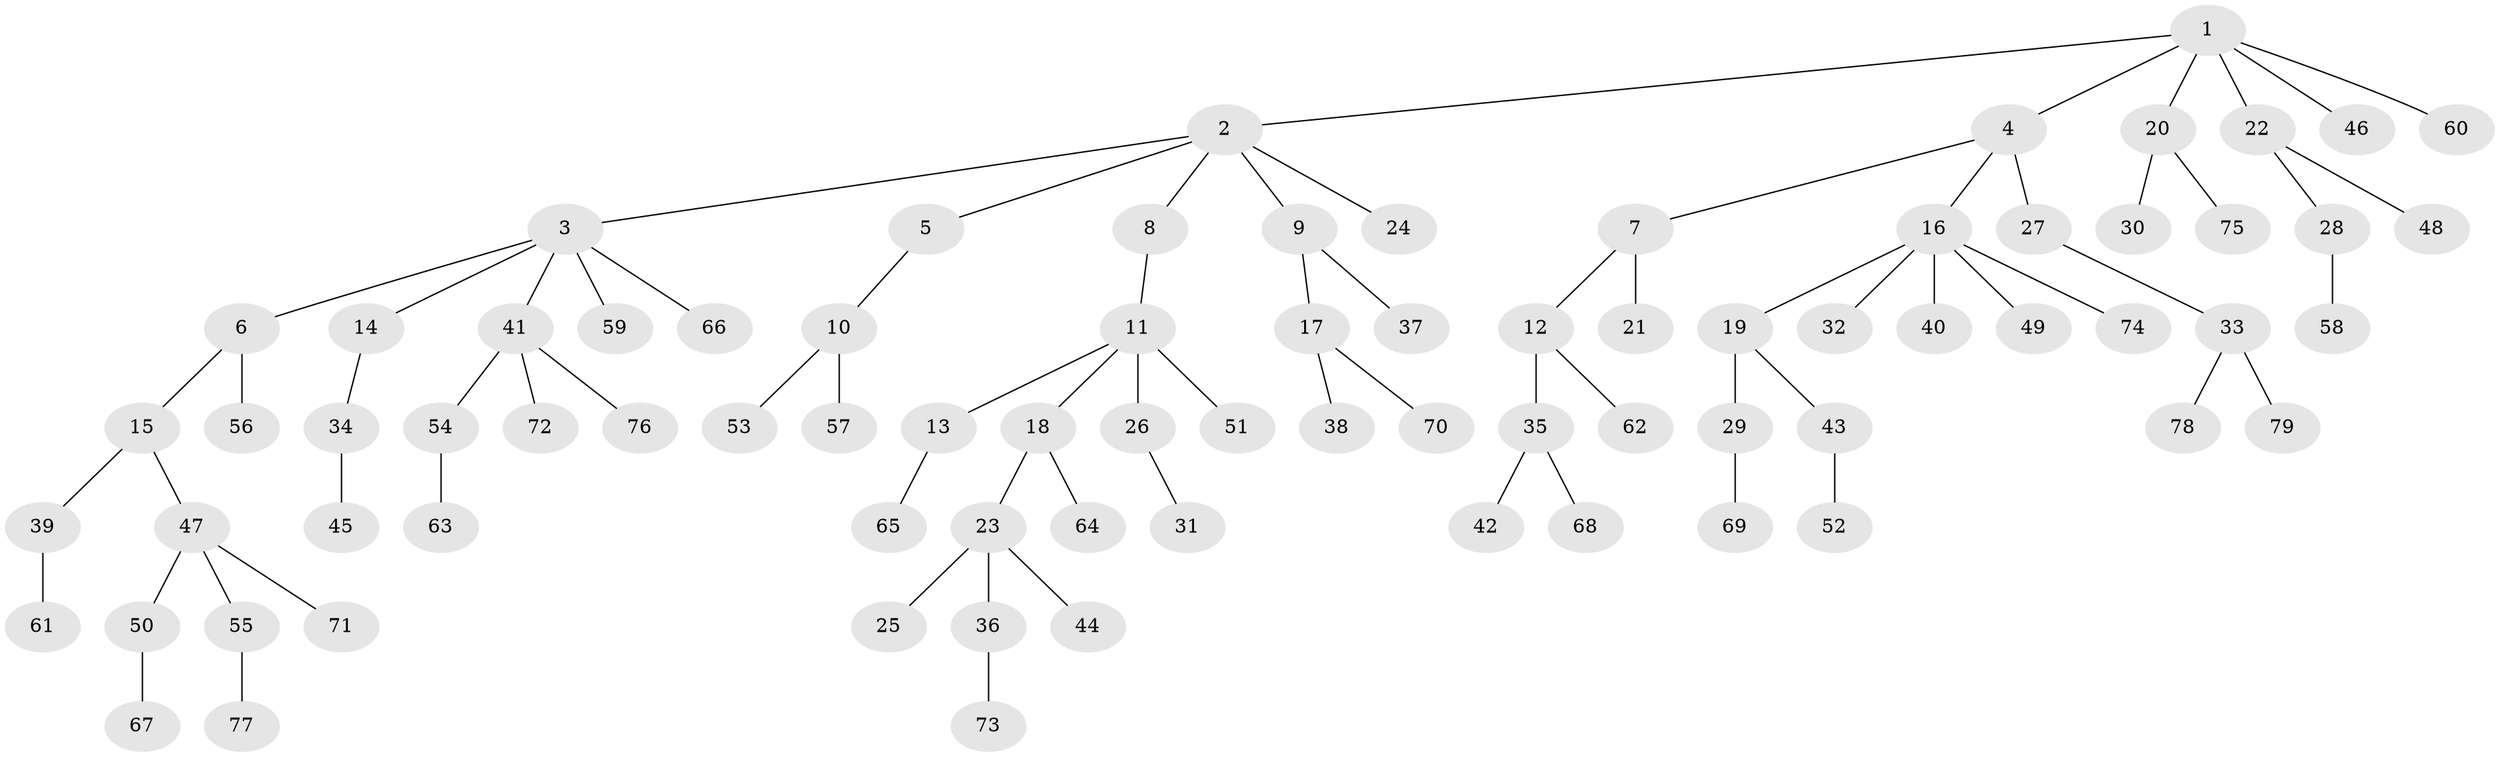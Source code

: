 // Generated by graph-tools (version 1.1) at 2025/36/03/09/25 02:36:57]
// undirected, 79 vertices, 78 edges
graph export_dot {
graph [start="1"]
  node [color=gray90,style=filled];
  1;
  2;
  3;
  4;
  5;
  6;
  7;
  8;
  9;
  10;
  11;
  12;
  13;
  14;
  15;
  16;
  17;
  18;
  19;
  20;
  21;
  22;
  23;
  24;
  25;
  26;
  27;
  28;
  29;
  30;
  31;
  32;
  33;
  34;
  35;
  36;
  37;
  38;
  39;
  40;
  41;
  42;
  43;
  44;
  45;
  46;
  47;
  48;
  49;
  50;
  51;
  52;
  53;
  54;
  55;
  56;
  57;
  58;
  59;
  60;
  61;
  62;
  63;
  64;
  65;
  66;
  67;
  68;
  69;
  70;
  71;
  72;
  73;
  74;
  75;
  76;
  77;
  78;
  79;
  1 -- 2;
  1 -- 4;
  1 -- 20;
  1 -- 22;
  1 -- 46;
  1 -- 60;
  2 -- 3;
  2 -- 5;
  2 -- 8;
  2 -- 9;
  2 -- 24;
  3 -- 6;
  3 -- 14;
  3 -- 41;
  3 -- 59;
  3 -- 66;
  4 -- 7;
  4 -- 16;
  4 -- 27;
  5 -- 10;
  6 -- 15;
  6 -- 56;
  7 -- 12;
  7 -- 21;
  8 -- 11;
  9 -- 17;
  9 -- 37;
  10 -- 53;
  10 -- 57;
  11 -- 13;
  11 -- 18;
  11 -- 26;
  11 -- 51;
  12 -- 35;
  12 -- 62;
  13 -- 65;
  14 -- 34;
  15 -- 39;
  15 -- 47;
  16 -- 19;
  16 -- 32;
  16 -- 40;
  16 -- 49;
  16 -- 74;
  17 -- 38;
  17 -- 70;
  18 -- 23;
  18 -- 64;
  19 -- 29;
  19 -- 43;
  20 -- 30;
  20 -- 75;
  22 -- 28;
  22 -- 48;
  23 -- 25;
  23 -- 36;
  23 -- 44;
  26 -- 31;
  27 -- 33;
  28 -- 58;
  29 -- 69;
  33 -- 78;
  33 -- 79;
  34 -- 45;
  35 -- 42;
  35 -- 68;
  36 -- 73;
  39 -- 61;
  41 -- 54;
  41 -- 72;
  41 -- 76;
  43 -- 52;
  47 -- 50;
  47 -- 55;
  47 -- 71;
  50 -- 67;
  54 -- 63;
  55 -- 77;
}
